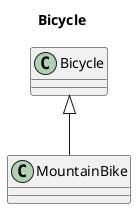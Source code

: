 @startuml
title Bicycle
class "Bicycle" as Bicycle

class "MountainBike" as MountainBike

Bicycle <|-- MountainBike
@enduml
